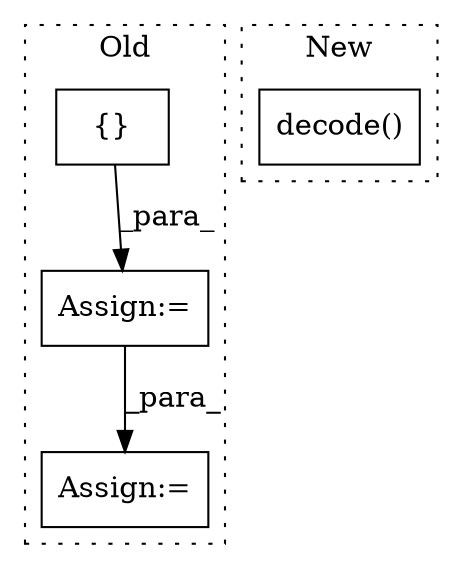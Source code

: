 digraph G {
subgraph cluster0 {
1 [label="{}" a="59" s="7648,7648" l="2,1" shape="box"];
3 [label="Assign:=" a="68" s="7645" l="3" shape="box"];
4 [label="Assign:=" a="68" s="7833" l="3" shape="box"];
label = "Old";
style="dotted";
}
subgraph cluster1 {
2 [label="decode()" a="75" s="8121,8164" l="22,27" shape="box"];
label = "New";
style="dotted";
}
1 -> 3 [label="_para_"];
3 -> 4 [label="_para_"];
}